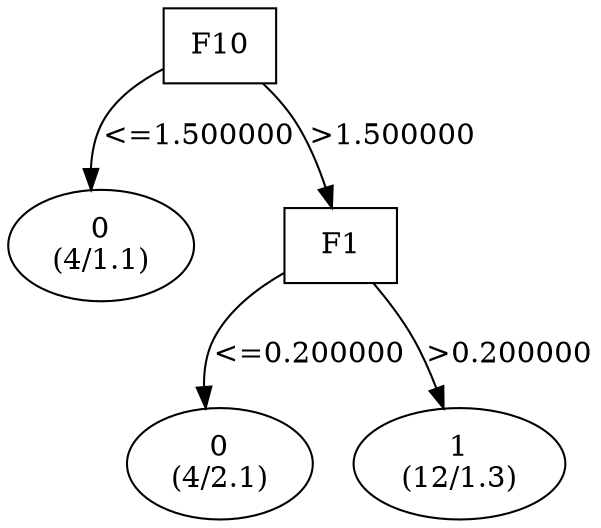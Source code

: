 digraph YaDT {
n0 [ shape=box, label="F10\n"]
n0 -> n1 [label="<=1.500000"]
n1 [ shape=ellipse, label="0\n(4/1.1)"]
n0 -> n2 [label=">1.500000"]
n2 [ shape=box, label="F1\n"]
n2 -> n3 [label="<=0.200000"]
n3 [ shape=ellipse, label="0\n(4/2.1)"]
n2 -> n4 [label=">0.200000"]
n4 [ shape=ellipse, label="1\n(12/1.3)"]
}
